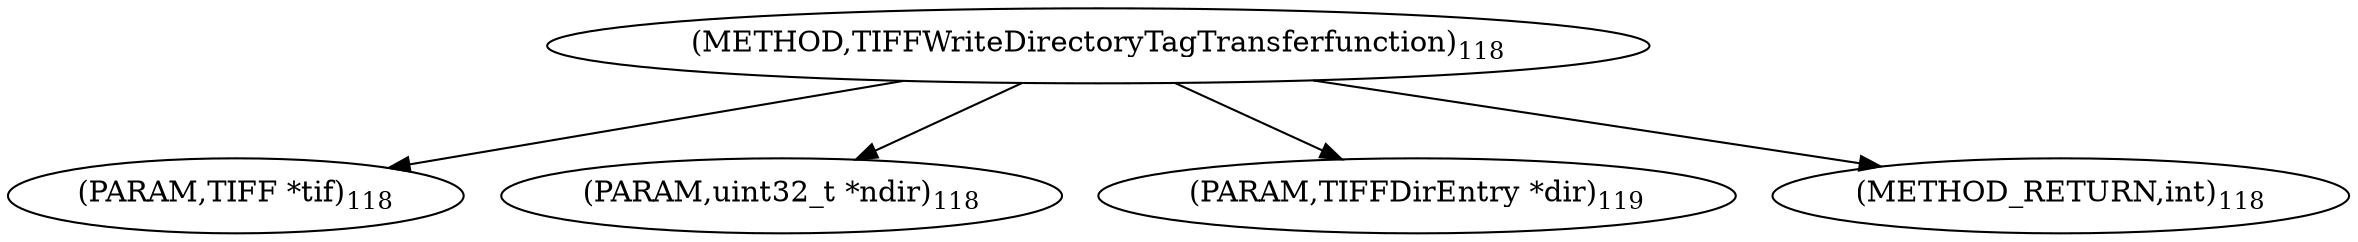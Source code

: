 digraph "TIFFWriteDirectoryTagTransferfunction" {  
"64145" [label = <(METHOD,TIFFWriteDirectoryTagTransferfunction)<SUB>118</SUB>> ]
"64146" [label = <(PARAM,TIFF *tif)<SUB>118</SUB>> ]
"64147" [label = <(PARAM,uint32_t *ndir)<SUB>118</SUB>> ]
"64148" [label = <(PARAM,TIFFDirEntry *dir)<SUB>119</SUB>> ]
"64149" [label = <(METHOD_RETURN,int)<SUB>118</SUB>> ]
  "64145" -> "64146" 
  "64145" -> "64147" 
  "64145" -> "64148" 
  "64145" -> "64149" 
}
